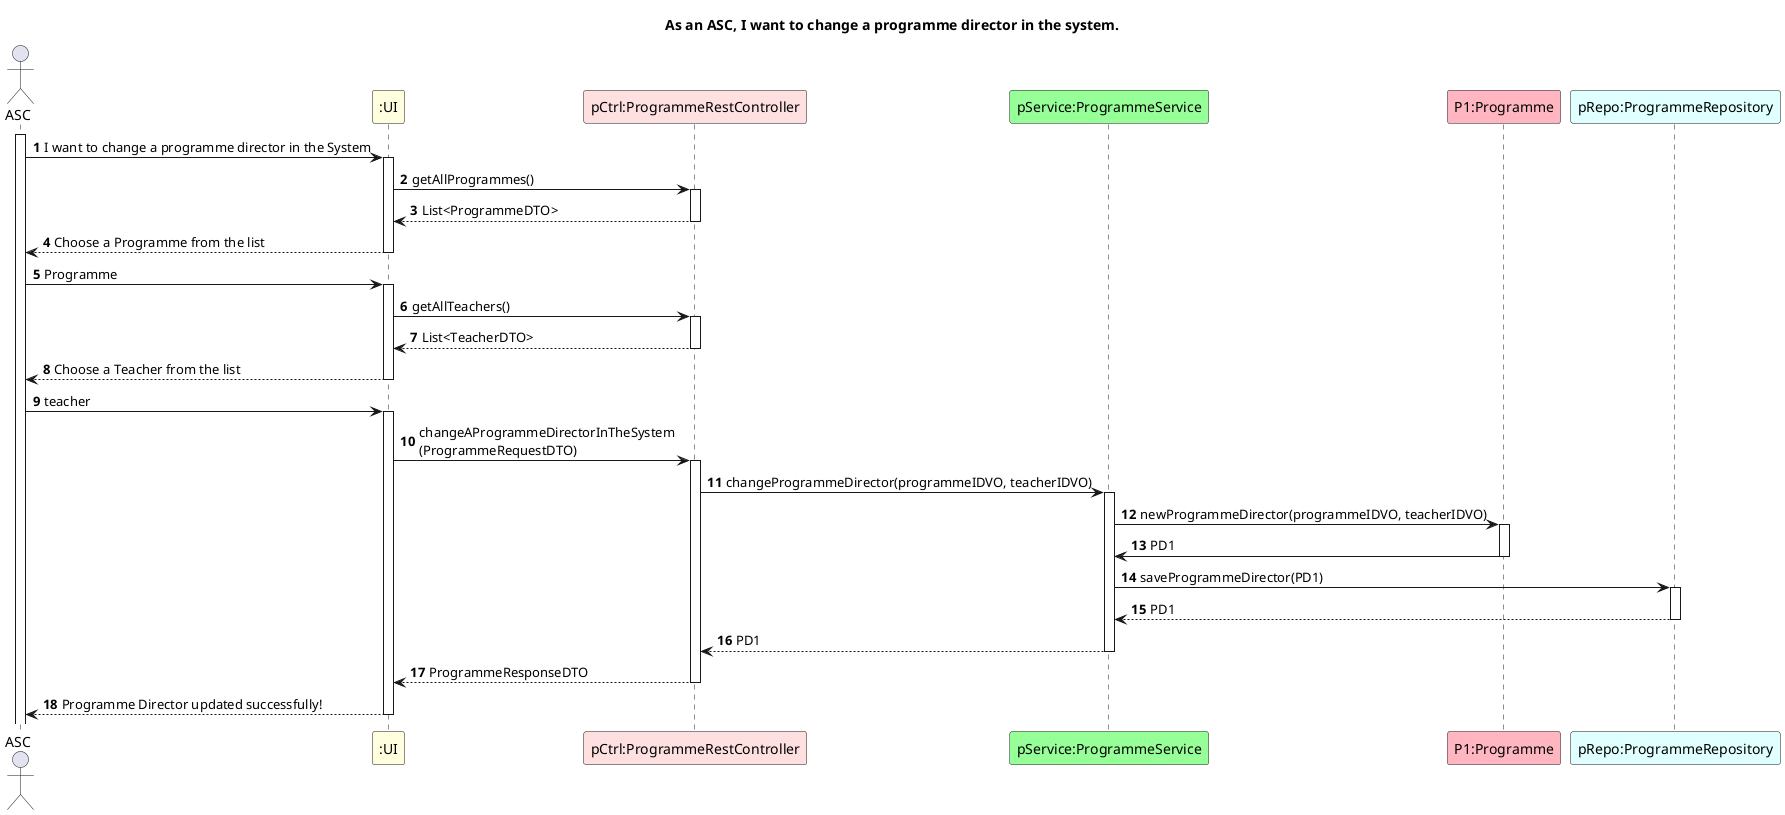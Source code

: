 @startuml
autonumber

title As an ASC, I want to change a programme director in the system.

actor ASC as Admin

participant ":UI" as UI #lightyellow
participant "pCtrl:ProgrammeRestController" as C #implementation
participant "pService:ProgrammeService" as PS #physical
participant "P1:Programme" as P #lightpink
participant "pRepo:ProgrammeRepository" as PR #lightcyan

activate Admin
Admin -> UI ++: I want to change a programme director in the System

UI -> C ++: getAllProgrammes()


C --> UI --: List<ProgrammeDTO>

UI --> Admin --: Choose a Programme from the list

Admin -> UI ++: Programme

UI -> C ++: getAllTeachers()


C --> UI --: List<TeacherDTO>

UI --> Admin --: Choose a Teacher from the list

Admin -> UI ++: teacher

UI -> C ++: changeAProgrammeDirectorInTheSystem \n(ProgrammeRequestDTO)


C -> PS ++: changeProgrammeDirector(programmeIDVO, teacherIDVO)

PS -> P ++: newProgrammeDirector(programmeIDVO, teacherIDVO)

P -> PS --: PD1

PS -> PR ++: saveProgrammeDirector(PD1)


PR --> PS --: PD1

PS --> C --: PD1

C --> UI --: ProgrammeResponseDTO

UI --> Admin --: Programme Director updated successfully!

@enduml